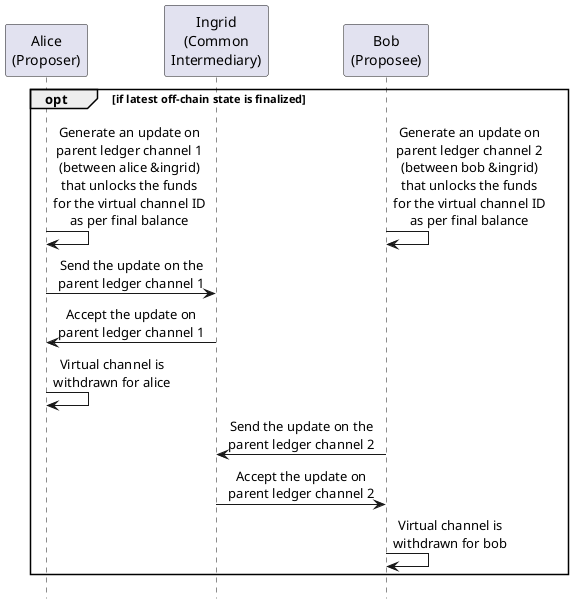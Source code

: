 ' SPDX-FileCopyrightText: 2021 Hyperledger
' SPDX-License-Identifier: CC-BY-4.0

@startuml settle_withdraw_virtual
!pragma teoz true
hide footbox
skinparam SequenceMessageAlign center

participant "Alice\n(Proposer)" as alice
participant "Ingrid\n(Common\nIntermediary)" as ingrid
participant "Bob\n(Proposee)" as bob

opt if latest off-chain state is finalized
alice -> alice: Generate an update on\nparent ledger channel 1\n(between alice &ingrid)\nthat unlocks the funds\nfor the virtual channel ID\nas per final balance
&bob -> bob: Generate an update on\nparent ledger channel 2\n(between bob &ingrid)\nthat unlocks the funds\nfor the virtual channel ID\nas per final balance

alice -> ingrid: Send the update on the\nparent ledger channel 1
alice <- ingrid: Accept the update on\nparent ledger channel 1
alice -> alice: Virtual channel is\nwithdrawn for alice

ingrid <- bob: Send the update on the\nparent ledger channel 2
ingrid -> bob: Accept the update on\nparent ledger channel 2
bob -> bob: Virtual channel is\nwithdrawn for bob
end

@enduml
